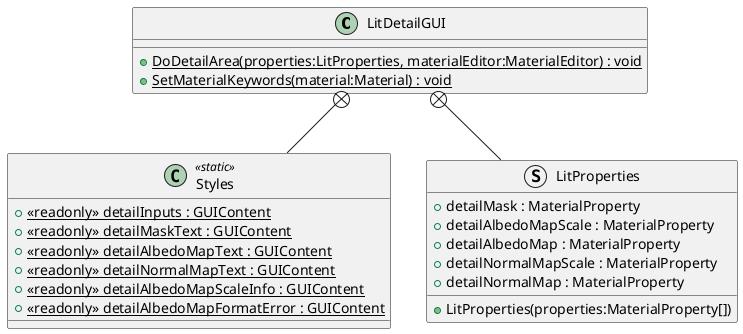 @startuml
class LitDetailGUI {
    + {static} DoDetailArea(properties:LitProperties, materialEditor:MaterialEditor) : void
    + {static} SetMaterialKeywords(material:Material) : void
}
class Styles <<static>> {
    + {static} <<readonly>> detailInputs : GUIContent
    + {static} <<readonly>> detailMaskText : GUIContent
    + {static} <<readonly>> detailAlbedoMapText : GUIContent
    + {static} <<readonly>> detailNormalMapText : GUIContent
    + {static} <<readonly>> detailAlbedoMapScaleInfo : GUIContent
    + {static} <<readonly>> detailAlbedoMapFormatError : GUIContent
}
struct LitProperties {
    + detailMask : MaterialProperty
    + detailAlbedoMapScale : MaterialProperty
    + detailAlbedoMap : MaterialProperty
    + detailNormalMapScale : MaterialProperty
    + detailNormalMap : MaterialProperty
    + LitProperties(properties:MaterialProperty[])
}
LitDetailGUI +-- Styles
LitDetailGUI +-- LitProperties
@enduml
